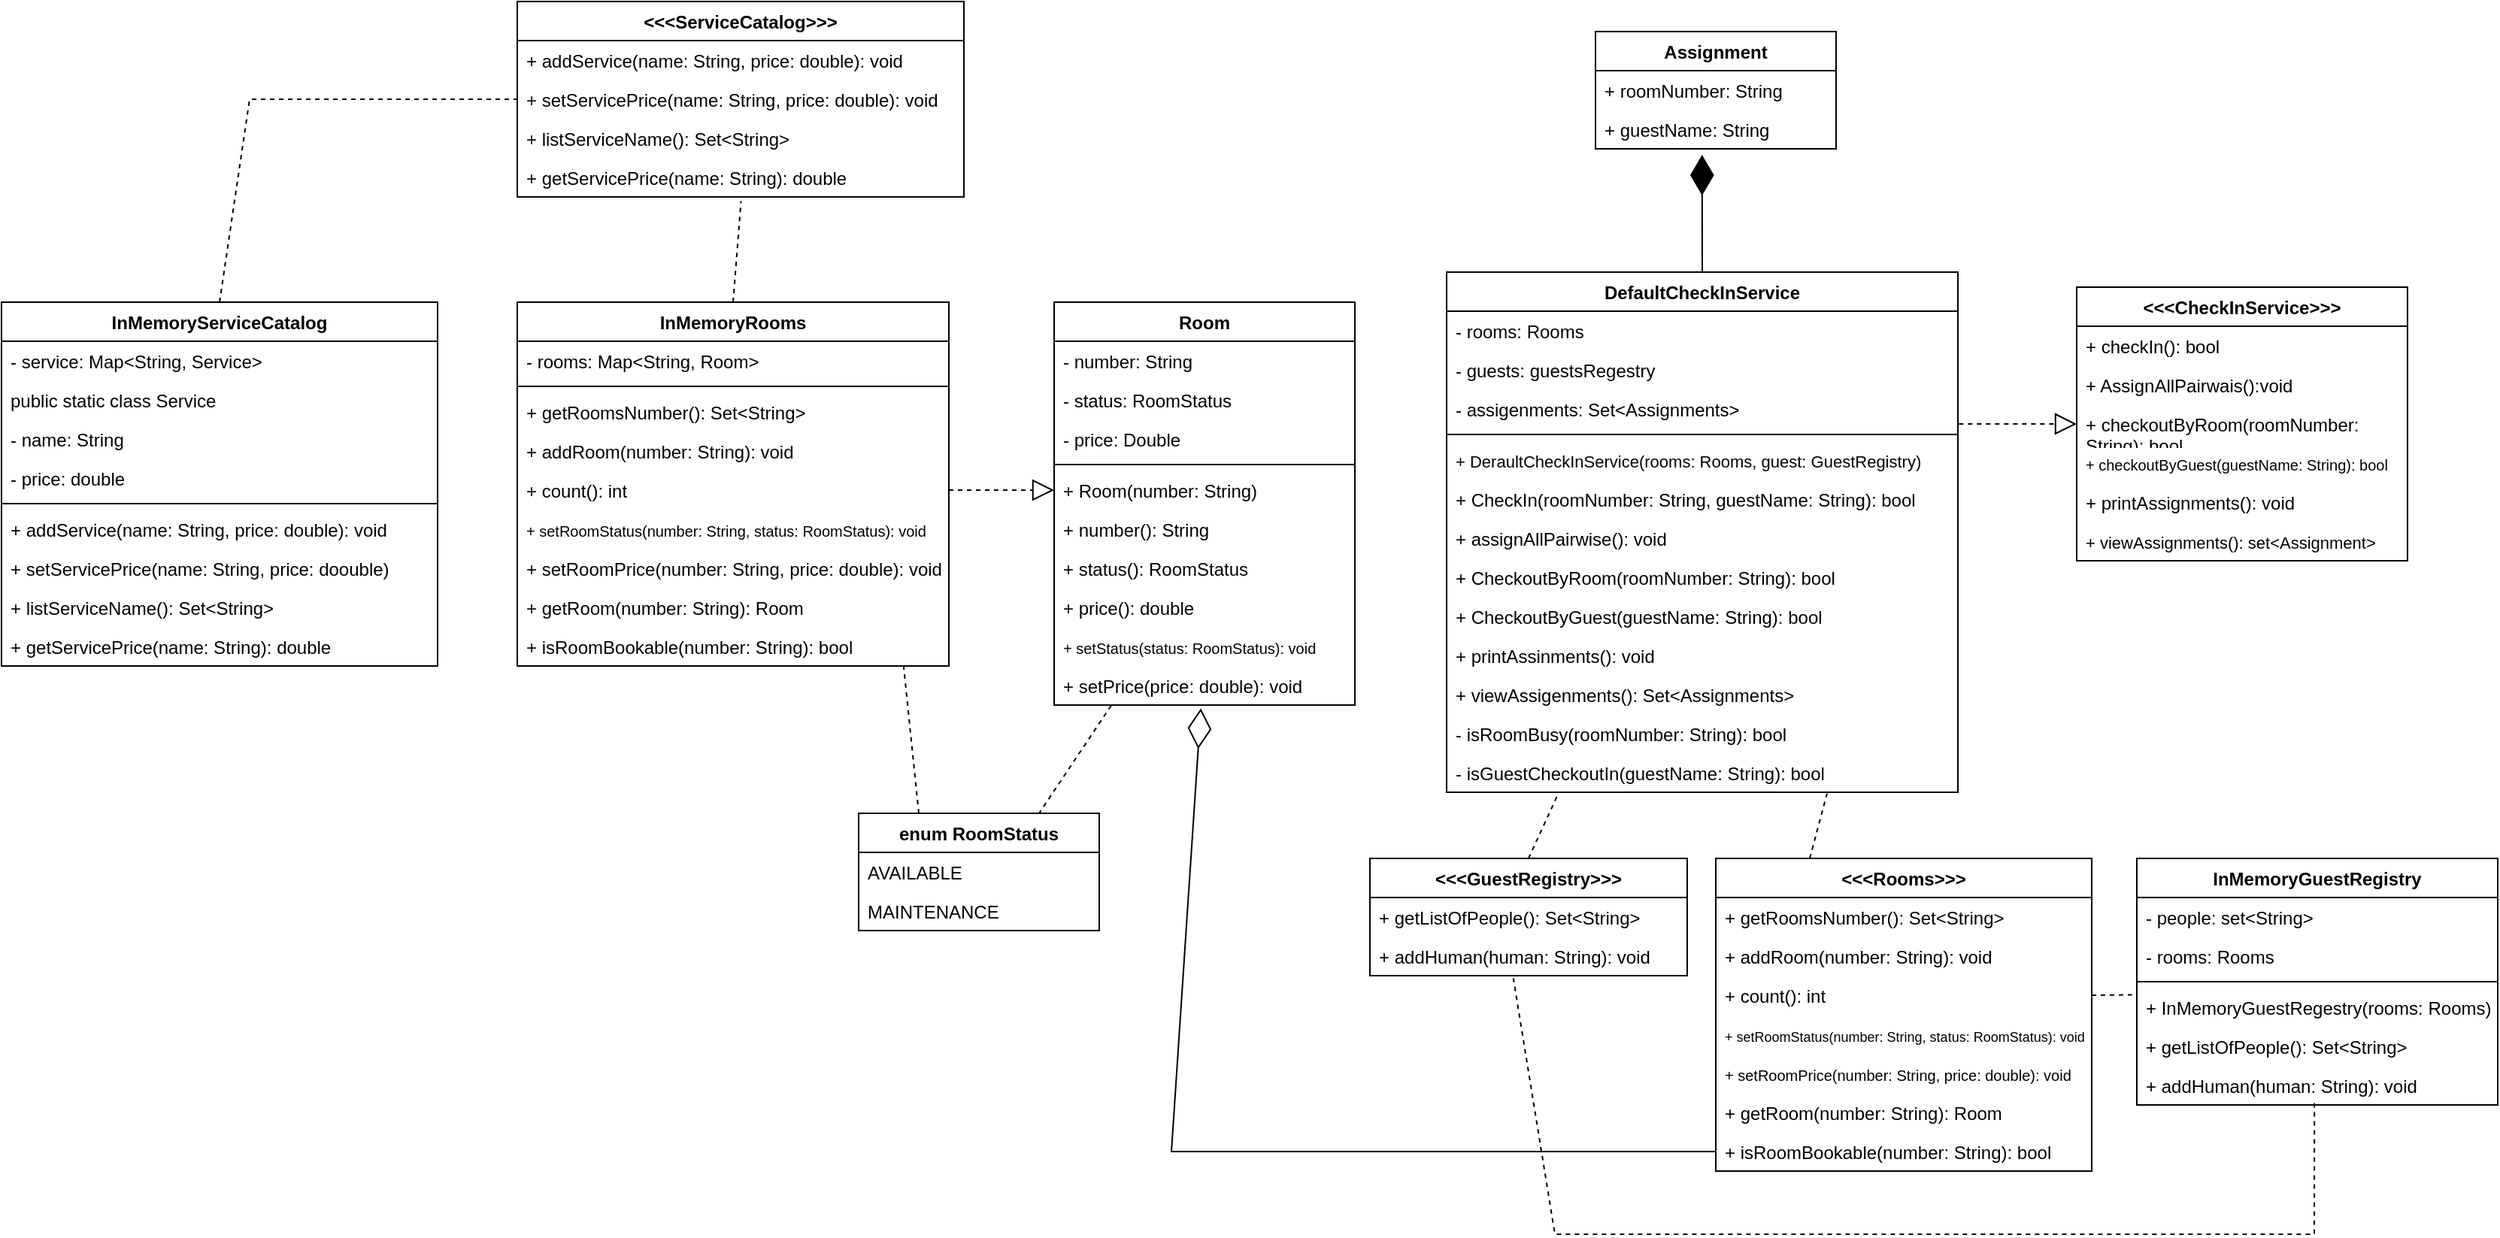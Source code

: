 <mxfile version="28.2.8">
  <diagram name="Страница — 1" id="GmdYmjyLQVZz6QHHyPdl">
    <mxGraphModel dx="2494" dy="-381" grid="1" gridSize="10" guides="1" tooltips="1" connect="1" arrows="1" fold="1" page="1" pageScale="1" pageWidth="827" pageHeight="1169" math="0" shadow="0">
      <root>
        <mxCell id="0" />
        <mxCell id="1" parent="0" />
        <mxCell id="r_7eDQhoXgsMT4AZ9ieX-1" value="Room" style="swimlane;fontStyle=1;align=center;verticalAlign=top;childLayout=stackLayout;horizontal=1;startSize=26;horizontalStack=0;resizeParent=1;resizeParentMax=0;resizeLast=0;collapsible=1;marginBottom=0;whiteSpace=wrap;html=1;strokeWidth=1;swimlaneLine=1;shadow=0;fontSize=12;" vertex="1" parent="1">
          <mxGeometry x="640" y="1660" width="200" height="268" as="geometry" />
        </mxCell>
        <mxCell id="r_7eDQhoXgsMT4AZ9ieX-2" value="- number: String" style="text;align=left;verticalAlign=top;spacingLeft=4;spacingRight=4;overflow=hidden;rotatable=0;points=[[0,0.5],[1,0.5]];portConstraint=eastwest;whiteSpace=wrap;html=1;strokeWidth=1;swimlaneLine=1;shadow=0;fontSize=12;" vertex="1" parent="r_7eDQhoXgsMT4AZ9ieX-1">
          <mxGeometry y="26" width="200" height="26" as="geometry" />
        </mxCell>
        <mxCell id="r_7eDQhoXgsMT4AZ9ieX-50" value="- status: RoomStatus" style="text;align=left;verticalAlign=top;spacingLeft=4;spacingRight=4;overflow=hidden;rotatable=0;points=[[0,0.5],[1,0.5]];portConstraint=eastwest;whiteSpace=wrap;html=1;strokeWidth=1;swimlaneLine=1;shadow=0;fontSize=12;" vertex="1" parent="r_7eDQhoXgsMT4AZ9ieX-1">
          <mxGeometry y="52" width="200" height="26" as="geometry" />
        </mxCell>
        <mxCell id="r_7eDQhoXgsMT4AZ9ieX-51" value="- price: Double" style="text;align=left;verticalAlign=top;spacingLeft=4;spacingRight=4;overflow=hidden;rotatable=0;points=[[0,0.5],[1,0.5]];portConstraint=eastwest;whiteSpace=wrap;html=1;strokeWidth=1;swimlaneLine=1;shadow=0;fontSize=12;" vertex="1" parent="r_7eDQhoXgsMT4AZ9ieX-1">
          <mxGeometry y="78" width="200" height="26" as="geometry" />
        </mxCell>
        <mxCell id="r_7eDQhoXgsMT4AZ9ieX-3" value="" style="line;strokeWidth=1;align=left;verticalAlign=middle;spacingTop=-1;spacingLeft=3;spacingRight=3;rotatable=0;labelPosition=right;points=[];portConstraint=eastwest;swimlaneLine=1;shadow=0;fontSize=12;" vertex="1" parent="r_7eDQhoXgsMT4AZ9ieX-1">
          <mxGeometry y="104" width="200" height="8" as="geometry" />
        </mxCell>
        <mxCell id="r_7eDQhoXgsMT4AZ9ieX-4" value="+ Room(number: String)" style="text;align=left;verticalAlign=top;spacingLeft=4;spacingRight=4;overflow=hidden;rotatable=0;points=[[0,0.5],[1,0.5]];portConstraint=eastwest;whiteSpace=wrap;html=1;strokeWidth=1;swimlaneLine=1;shadow=0;fontSize=12;" vertex="1" parent="r_7eDQhoXgsMT4AZ9ieX-1">
          <mxGeometry y="112" width="200" height="26" as="geometry" />
        </mxCell>
        <mxCell id="r_7eDQhoXgsMT4AZ9ieX-52" value="+ number(): String" style="text;align=left;verticalAlign=top;spacingLeft=4;spacingRight=4;overflow=hidden;rotatable=0;points=[[0,0.5],[1,0.5]];portConstraint=eastwest;whiteSpace=wrap;html=1;strokeWidth=1;swimlaneLine=1;shadow=0;fontSize=12;" vertex="1" parent="r_7eDQhoXgsMT4AZ9ieX-1">
          <mxGeometry y="138" width="200" height="26" as="geometry" />
        </mxCell>
        <mxCell id="r_7eDQhoXgsMT4AZ9ieX-53" value="+ status(): RoomStatus" style="text;align=left;verticalAlign=top;spacingLeft=4;spacingRight=4;overflow=hidden;rotatable=0;points=[[0,0.5],[1,0.5]];portConstraint=eastwest;whiteSpace=wrap;html=1;strokeWidth=1;swimlaneLine=1;shadow=0;fontSize=12;" vertex="1" parent="r_7eDQhoXgsMT4AZ9ieX-1">
          <mxGeometry y="164" width="200" height="26" as="geometry" />
        </mxCell>
        <mxCell id="r_7eDQhoXgsMT4AZ9ieX-54" value="+ price(): double" style="text;align=left;verticalAlign=top;spacingLeft=4;spacingRight=4;overflow=hidden;rotatable=0;points=[[0,0.5],[1,0.5]];portConstraint=eastwest;whiteSpace=wrap;html=1;strokeWidth=1;swimlaneLine=1;shadow=0;fontSize=12;" vertex="1" parent="r_7eDQhoXgsMT4AZ9ieX-1">
          <mxGeometry y="190" width="200" height="26" as="geometry" />
        </mxCell>
        <mxCell id="r_7eDQhoXgsMT4AZ9ieX-55" value="&lt;font style=&quot;font-size: 10px;&quot;&gt;+ setStatus(status: RoomStatus): void&lt;/font&gt;" style="text;align=left;verticalAlign=top;spacingLeft=4;spacingRight=4;overflow=hidden;rotatable=0;points=[[0,0.5],[1,0.5]];portConstraint=eastwest;whiteSpace=wrap;html=1;strokeWidth=1;swimlaneLine=1;shadow=0;fontSize=12;" vertex="1" parent="r_7eDQhoXgsMT4AZ9ieX-1">
          <mxGeometry y="216" width="200" height="26" as="geometry" />
        </mxCell>
        <mxCell id="r_7eDQhoXgsMT4AZ9ieX-56" value="&lt;font&gt;+ setPrice(price: double): void&lt;/font&gt;" style="text;align=left;verticalAlign=top;spacingLeft=4;spacingRight=4;overflow=hidden;rotatable=0;points=[[0,0.5],[1,0.5]];portConstraint=eastwest;whiteSpace=wrap;html=1;strokeWidth=1;swimlaneLine=1;shadow=0;fontSize=12;" vertex="1" parent="r_7eDQhoXgsMT4AZ9ieX-1">
          <mxGeometry y="242" width="200" height="26" as="geometry" />
        </mxCell>
        <mxCell id="r_7eDQhoXgsMT4AZ9ieX-5" value="enum RoomStatus&lt;div&gt;&lt;br&gt;&lt;/div&gt;" style="swimlane;fontStyle=1;align=center;verticalAlign=top;childLayout=stackLayout;horizontal=1;startSize=26;horizontalStack=0;resizeParent=1;resizeParentMax=0;resizeLast=0;collapsible=1;marginBottom=0;whiteSpace=wrap;html=1;strokeWidth=1;swimlaneLine=1;shadow=0;fontSize=12;" vertex="1" parent="1">
          <mxGeometry x="510" y="2000" width="160" height="78" as="geometry" />
        </mxCell>
        <mxCell id="r_7eDQhoXgsMT4AZ9ieX-8" value="AVAILABLE" style="text;align=left;verticalAlign=top;spacingLeft=4;spacingRight=4;overflow=hidden;rotatable=0;points=[[0,0.5],[1,0.5]];portConstraint=eastwest;whiteSpace=wrap;html=1;strokeWidth=1;swimlaneLine=1;shadow=0;fontSize=12;" vertex="1" parent="r_7eDQhoXgsMT4AZ9ieX-5">
          <mxGeometry y="26" width="160" height="26" as="geometry" />
        </mxCell>
        <mxCell id="r_7eDQhoXgsMT4AZ9ieX-49" value="MAINTENANCE" style="text;align=left;verticalAlign=top;spacingLeft=4;spacingRight=4;overflow=hidden;rotatable=0;points=[[0,0.5],[1,0.5]];portConstraint=eastwest;whiteSpace=wrap;html=1;strokeWidth=1;swimlaneLine=1;shadow=0;fontSize=12;" vertex="1" parent="r_7eDQhoXgsMT4AZ9ieX-5">
          <mxGeometry y="52" width="160" height="26" as="geometry" />
        </mxCell>
        <mxCell id="r_7eDQhoXgsMT4AZ9ieX-9" value="Assignment" style="swimlane;fontStyle=1;align=center;verticalAlign=top;childLayout=stackLayout;horizontal=1;startSize=26;horizontalStack=0;resizeParent=1;resizeParentMax=0;resizeLast=0;collapsible=1;marginBottom=0;whiteSpace=wrap;html=1;strokeWidth=1;swimlaneLine=1;shadow=0;fontSize=12;" vertex="1" parent="1">
          <mxGeometry x="1000" y="1480" width="160" height="78" as="geometry" />
        </mxCell>
        <mxCell id="r_7eDQhoXgsMT4AZ9ieX-12" value="+ roomNumber: String" style="text;align=left;verticalAlign=top;spacingLeft=4;spacingRight=4;overflow=hidden;rotatable=0;points=[[0,0.5],[1,0.5]];portConstraint=eastwest;whiteSpace=wrap;html=1;strokeWidth=1;swimlaneLine=1;shadow=0;fontSize=12;" vertex="1" parent="r_7eDQhoXgsMT4AZ9ieX-9">
          <mxGeometry y="26" width="160" height="26" as="geometry" />
        </mxCell>
        <mxCell id="r_7eDQhoXgsMT4AZ9ieX-57" value="+ guestName: String" style="text;align=left;verticalAlign=top;spacingLeft=4;spacingRight=4;overflow=hidden;rotatable=0;points=[[0,0.5],[1,0.5]];portConstraint=eastwest;whiteSpace=wrap;html=1;strokeWidth=1;swimlaneLine=1;shadow=0;fontSize=12;" vertex="1" parent="r_7eDQhoXgsMT4AZ9ieX-9">
          <mxGeometry y="52" width="160" height="26" as="geometry" />
        </mxCell>
        <mxCell id="r_7eDQhoXgsMT4AZ9ieX-13" value="&amp;lt;&amp;lt;&amp;lt;Rooms&amp;gt;&amp;gt;&amp;gt;" style="swimlane;fontStyle=1;align=center;verticalAlign=top;childLayout=stackLayout;horizontal=1;startSize=26;horizontalStack=0;resizeParent=1;resizeParentMax=0;resizeLast=0;collapsible=1;marginBottom=0;whiteSpace=wrap;html=1;strokeWidth=1;swimlaneLine=1;shadow=0;fontSize=12;" vertex="1" parent="1">
          <mxGeometry x="1080" y="2030" width="250" height="208" as="geometry" />
        </mxCell>
        <mxCell id="r_7eDQhoXgsMT4AZ9ieX-16" value="&lt;font&gt;&lt;font&gt;+ getRoomsNumber(): Set&amp;lt;String&lt;/font&gt;&amp;gt;&lt;/font&gt;" style="text;align=left;verticalAlign=top;spacingLeft=4;spacingRight=4;overflow=hidden;rotatable=0;points=[[0,0.5],[1,0.5]];portConstraint=eastwest;whiteSpace=wrap;html=1;strokeWidth=1;swimlaneLine=1;shadow=0;fontSize=12;" vertex="1" parent="r_7eDQhoXgsMT4AZ9ieX-13">
          <mxGeometry y="26" width="250" height="26" as="geometry" />
        </mxCell>
        <mxCell id="r_7eDQhoXgsMT4AZ9ieX-58" value="&lt;font&gt;+ addRoom(number: String): void&lt;/font&gt;" style="text;align=left;verticalAlign=top;spacingLeft=4;spacingRight=4;overflow=hidden;rotatable=0;points=[[0,0.5],[1,0.5]];portConstraint=eastwest;whiteSpace=wrap;html=1;strokeWidth=1;swimlaneLine=1;shadow=0;fontSize=12;" vertex="1" parent="r_7eDQhoXgsMT4AZ9ieX-13">
          <mxGeometry y="52" width="250" height="26" as="geometry" />
        </mxCell>
        <mxCell id="r_7eDQhoXgsMT4AZ9ieX-59" value="+ count(): int" style="text;align=left;verticalAlign=top;spacingLeft=4;spacingRight=4;overflow=hidden;rotatable=0;points=[[0,0.5],[1,0.5]];portConstraint=eastwest;whiteSpace=wrap;html=1;strokeWidth=1;swimlaneLine=1;shadow=0;fontSize=12;" vertex="1" parent="r_7eDQhoXgsMT4AZ9ieX-13">
          <mxGeometry y="78" width="250" height="26" as="geometry" />
        </mxCell>
        <mxCell id="r_7eDQhoXgsMT4AZ9ieX-60" value="&lt;font style=&quot;font-size: 9px;&quot;&gt;+ setRoomStatus(number: String, status: RoomStatus): void&lt;/font&gt;" style="text;align=left;verticalAlign=top;spacingLeft=4;spacingRight=4;overflow=hidden;rotatable=0;points=[[0,0.5],[1,0.5]];portConstraint=eastwest;whiteSpace=wrap;html=1;strokeWidth=1;swimlaneLine=1;shadow=0;fontSize=12;" vertex="1" parent="r_7eDQhoXgsMT4AZ9ieX-13">
          <mxGeometry y="104" width="250" height="26" as="geometry" />
        </mxCell>
        <mxCell id="r_7eDQhoXgsMT4AZ9ieX-61" value="&lt;font style=&quot;font-size: 10px;&quot;&gt;+ setRoomPrice(number: String, price: double): void&lt;/font&gt;" style="text;align=left;verticalAlign=top;spacingLeft=4;spacingRight=4;overflow=hidden;rotatable=0;points=[[0,0.5],[1,0.5]];portConstraint=eastwest;whiteSpace=wrap;html=1;strokeWidth=1;swimlaneLine=1;shadow=0;fontSize=12;" vertex="1" parent="r_7eDQhoXgsMT4AZ9ieX-13">
          <mxGeometry y="130" width="250" height="26" as="geometry" />
        </mxCell>
        <mxCell id="r_7eDQhoXgsMT4AZ9ieX-62" value="+ getRoom(number: String): Room" style="text;align=left;verticalAlign=top;spacingLeft=4;spacingRight=4;overflow=hidden;rotatable=0;points=[[0,0.5],[1,0.5]];portConstraint=eastwest;whiteSpace=wrap;html=1;strokeWidth=1;swimlaneLine=1;shadow=0;fontSize=12;" vertex="1" parent="r_7eDQhoXgsMT4AZ9ieX-13">
          <mxGeometry y="156" width="250" height="26" as="geometry" />
        </mxCell>
        <mxCell id="r_7eDQhoXgsMT4AZ9ieX-63" value="+ isRoomBookable(number: String): bool" style="text;align=left;verticalAlign=top;spacingLeft=4;spacingRight=4;overflow=hidden;rotatable=0;points=[[0,0.5],[1,0.5]];portConstraint=eastwest;whiteSpace=wrap;html=1;strokeWidth=1;swimlaneLine=1;shadow=0;fontSize=12;" vertex="1" parent="r_7eDQhoXgsMT4AZ9ieX-13">
          <mxGeometry y="182" width="250" height="26" as="geometry" />
        </mxCell>
        <mxCell id="r_7eDQhoXgsMT4AZ9ieX-17" value="&amp;lt;&amp;lt;&amp;lt;GuestRegistry&amp;gt;&amp;gt;&amp;gt;" style="swimlane;fontStyle=1;align=center;verticalAlign=top;childLayout=stackLayout;horizontal=1;startSize=26;horizontalStack=0;resizeParent=1;resizeParentMax=0;resizeLast=0;collapsible=1;marginBottom=0;whiteSpace=wrap;html=1;strokeWidth=1;swimlaneLine=1;shadow=0;fontSize=12;" vertex="1" parent="1">
          <mxGeometry x="850" y="2030" width="211" height="78" as="geometry" />
        </mxCell>
        <mxCell id="r_7eDQhoXgsMT4AZ9ieX-20" value="&lt;font&gt;+ getListOfPeople(): Set&amp;lt;String&amp;gt;&lt;/font&gt;" style="text;align=left;verticalAlign=top;spacingLeft=4;spacingRight=4;overflow=hidden;rotatable=0;points=[[0,0.5],[1,0.5]];portConstraint=eastwest;whiteSpace=wrap;html=1;strokeWidth=1;swimlaneLine=1;shadow=0;fontSize=12;" vertex="1" parent="r_7eDQhoXgsMT4AZ9ieX-17">
          <mxGeometry y="26" width="211" height="26" as="geometry" />
        </mxCell>
        <mxCell id="r_7eDQhoXgsMT4AZ9ieX-64" value="&lt;font&gt;+ addHuman(human: String): void&lt;/font&gt;" style="text;align=left;verticalAlign=top;spacingLeft=4;spacingRight=4;overflow=hidden;rotatable=0;points=[[0,0.5],[1,0.5]];portConstraint=eastwest;whiteSpace=wrap;html=1;strokeWidth=1;swimlaneLine=1;shadow=0;fontSize=12;" vertex="1" parent="r_7eDQhoXgsMT4AZ9ieX-17">
          <mxGeometry y="52" width="211" height="26" as="geometry" />
        </mxCell>
        <mxCell id="r_7eDQhoXgsMT4AZ9ieX-21" value="&amp;lt;&amp;lt;&amp;lt;ServiceCatalog&amp;gt;&amp;gt;&amp;gt;" style="swimlane;fontStyle=1;align=center;verticalAlign=top;childLayout=stackLayout;horizontal=1;startSize=26;horizontalStack=0;resizeParent=1;resizeParentMax=0;resizeLast=0;collapsible=1;marginBottom=0;whiteSpace=wrap;html=1;strokeWidth=1;swimlaneLine=1;shadow=0;fontSize=12;" vertex="1" parent="1">
          <mxGeometry x="283" y="1460" width="297" height="130" as="geometry" />
        </mxCell>
        <mxCell id="r_7eDQhoXgsMT4AZ9ieX-24" value="&lt;font&gt;+ addService(name: String, price: double): void&lt;/font&gt;" style="text;align=left;verticalAlign=top;spacingLeft=4;spacingRight=4;overflow=hidden;rotatable=0;points=[[0,0.5],[1,0.5]];portConstraint=eastwest;whiteSpace=wrap;html=1;strokeWidth=1;swimlaneLine=1;shadow=0;fontSize=12;" vertex="1" parent="r_7eDQhoXgsMT4AZ9ieX-21">
          <mxGeometry y="26" width="297" height="26" as="geometry" />
        </mxCell>
        <mxCell id="r_7eDQhoXgsMT4AZ9ieX-65" value="&lt;font&gt;+ setServicePrice(name: String, price: double): void&lt;/font&gt;" style="text;align=left;verticalAlign=top;spacingLeft=4;spacingRight=4;overflow=hidden;rotatable=0;points=[[0,0.5],[1,0.5]];portConstraint=eastwest;whiteSpace=wrap;html=1;strokeWidth=1;swimlaneLine=1;shadow=0;fontSize=12;" vertex="1" parent="r_7eDQhoXgsMT4AZ9ieX-21">
          <mxGeometry y="52" width="297" height="26" as="geometry" />
        </mxCell>
        <mxCell id="r_7eDQhoXgsMT4AZ9ieX-66" value="+ listServiceName(): Set&amp;lt;String&amp;gt;&amp;nbsp;" style="text;align=left;verticalAlign=top;spacingLeft=4;spacingRight=4;overflow=hidden;rotatable=0;points=[[0,0.5],[1,0.5]];portConstraint=eastwest;whiteSpace=wrap;html=1;strokeWidth=1;swimlaneLine=1;shadow=0;fontSize=12;" vertex="1" parent="r_7eDQhoXgsMT4AZ9ieX-21">
          <mxGeometry y="78" width="297" height="26" as="geometry" />
        </mxCell>
        <mxCell id="r_7eDQhoXgsMT4AZ9ieX-67" value="+ getServicePrice(name: String): double" style="text;align=left;verticalAlign=top;spacingLeft=4;spacingRight=4;overflow=hidden;rotatable=0;points=[[0,0.5],[1,0.5]];portConstraint=eastwest;whiteSpace=wrap;html=1;strokeWidth=1;swimlaneLine=1;shadow=0;fontSize=12;" vertex="1" parent="r_7eDQhoXgsMT4AZ9ieX-21">
          <mxGeometry y="104" width="297" height="26" as="geometry" />
        </mxCell>
        <mxCell id="r_7eDQhoXgsMT4AZ9ieX-25" value="&amp;lt;&amp;lt;&amp;lt;CheckInService&amp;gt;&amp;gt;&amp;gt;" style="swimlane;fontStyle=1;align=center;verticalAlign=top;childLayout=stackLayout;horizontal=1;startSize=26;horizontalStack=0;resizeParent=1;resizeParentMax=0;resizeLast=0;collapsible=1;marginBottom=0;whiteSpace=wrap;html=1;strokeWidth=1;swimlaneLine=1;shadow=0;fontSize=12;" vertex="1" parent="1">
          <mxGeometry x="1320" y="1650" width="220" height="182" as="geometry" />
        </mxCell>
        <mxCell id="r_7eDQhoXgsMT4AZ9ieX-28" value="+ checkIn(): bool" style="text;align=left;verticalAlign=top;spacingLeft=4;spacingRight=4;overflow=hidden;rotatable=0;points=[[0,0.5],[1,0.5]];portConstraint=eastwest;whiteSpace=wrap;html=1;strokeWidth=1;swimlaneLine=1;shadow=0;fontSize=12;" vertex="1" parent="r_7eDQhoXgsMT4AZ9ieX-25">
          <mxGeometry y="26" width="220" height="26" as="geometry" />
        </mxCell>
        <mxCell id="r_7eDQhoXgsMT4AZ9ieX-68" value="+ AssignAllPairwais():void" style="text;align=left;verticalAlign=top;spacingLeft=4;spacingRight=4;overflow=hidden;rotatable=0;points=[[0,0.5],[1,0.5]];portConstraint=eastwest;whiteSpace=wrap;html=1;strokeWidth=1;swimlaneLine=1;shadow=0;fontSize=12;" vertex="1" parent="r_7eDQhoXgsMT4AZ9ieX-25">
          <mxGeometry y="52" width="220" height="26" as="geometry" />
        </mxCell>
        <mxCell id="r_7eDQhoXgsMT4AZ9ieX-69" value="&lt;font&gt;&lt;font&gt;+ checkoutByRoom(roomNumber: String): boo&lt;/font&gt;l&lt;/font&gt;" style="text;align=left;verticalAlign=top;spacingLeft=4;spacingRight=4;overflow=hidden;rotatable=0;points=[[0,0.5],[1,0.5]];portConstraint=eastwest;whiteSpace=wrap;html=1;strokeWidth=1;swimlaneLine=1;shadow=0;fontSize=12;" vertex="1" parent="r_7eDQhoXgsMT4AZ9ieX-25">
          <mxGeometry y="78" width="220" height="26" as="geometry" />
        </mxCell>
        <mxCell id="r_7eDQhoXgsMT4AZ9ieX-70" value="&lt;font style=&quot;font-size: 10px;&quot;&gt;&lt;font style=&quot;&quot;&gt;+ checkoutByGuest(guestName: String): boo&lt;/font&gt;l&lt;/font&gt;" style="text;align=left;verticalAlign=top;spacingLeft=4;spacingRight=4;overflow=hidden;rotatable=0;points=[[0,0.5],[1,0.5]];portConstraint=eastwest;whiteSpace=wrap;html=1;strokeWidth=1;swimlaneLine=1;shadow=0;fontSize=12;" vertex="1" parent="r_7eDQhoXgsMT4AZ9ieX-25">
          <mxGeometry y="104" width="220" height="26" as="geometry" />
        </mxCell>
        <mxCell id="r_7eDQhoXgsMT4AZ9ieX-71" value="+ printAssignments(): void" style="text;align=left;verticalAlign=top;spacingLeft=4;spacingRight=4;overflow=hidden;rotatable=0;points=[[0,0.5],[1,0.5]];portConstraint=eastwest;whiteSpace=wrap;html=1;strokeWidth=1;swimlaneLine=1;shadow=0;fontSize=12;" vertex="1" parent="r_7eDQhoXgsMT4AZ9ieX-25">
          <mxGeometry y="130" width="220" height="26" as="geometry" />
        </mxCell>
        <mxCell id="r_7eDQhoXgsMT4AZ9ieX-72" value="&lt;font style=&quot;font-size: 11px;&quot;&gt;+ viewAssignments(): set&amp;lt;Assignment&amp;gt;&lt;/font&gt;" style="text;align=left;verticalAlign=top;spacingLeft=4;spacingRight=4;overflow=hidden;rotatable=0;points=[[0,0.5],[1,0.5]];portConstraint=eastwest;whiteSpace=wrap;html=1;strokeWidth=1;swimlaneLine=1;shadow=0;fontSize=12;" vertex="1" parent="r_7eDQhoXgsMT4AZ9ieX-25">
          <mxGeometry y="156" width="220" height="26" as="geometry" />
        </mxCell>
        <mxCell id="r_7eDQhoXgsMT4AZ9ieX-29" value="InMemoryRooms" style="swimlane;fontStyle=1;align=center;verticalAlign=top;childLayout=stackLayout;horizontal=1;startSize=26;horizontalStack=0;resizeParent=1;resizeParentMax=0;resizeLast=0;collapsible=1;marginBottom=0;whiteSpace=wrap;html=1;strokeWidth=1;swimlaneLine=1;shadow=0;fontSize=12;" vertex="1" parent="1">
          <mxGeometry x="283" y="1660" width="287" height="242" as="geometry" />
        </mxCell>
        <mxCell id="r_7eDQhoXgsMT4AZ9ieX-30" value="&lt;font&gt;- rooms: Map&amp;lt;String, Room&amp;gt;&amp;nbsp;&lt;/font&gt;" style="text;align=left;verticalAlign=top;spacingLeft=4;spacingRight=4;overflow=hidden;rotatable=0;points=[[0,0.5],[1,0.5]];portConstraint=eastwest;whiteSpace=wrap;html=1;strokeWidth=1;swimlaneLine=1;shadow=0;fontSize=12;" vertex="1" parent="r_7eDQhoXgsMT4AZ9ieX-29">
          <mxGeometry y="26" width="287" height="26" as="geometry" />
        </mxCell>
        <mxCell id="r_7eDQhoXgsMT4AZ9ieX-31" value="" style="line;strokeWidth=1;align=left;verticalAlign=middle;spacingTop=-1;spacingLeft=3;spacingRight=3;rotatable=0;labelPosition=right;points=[];portConstraint=eastwest;swimlaneLine=1;shadow=0;fontSize=12;" vertex="1" parent="r_7eDQhoXgsMT4AZ9ieX-29">
          <mxGeometry y="52" width="287" height="8" as="geometry" />
        </mxCell>
        <mxCell id="r_7eDQhoXgsMT4AZ9ieX-32" value="&lt;font&gt;+ getRoomsNumber(): Set&amp;lt;String&amp;gt;&lt;/font&gt;" style="text;align=left;verticalAlign=top;spacingLeft=4;spacingRight=4;overflow=hidden;rotatable=0;points=[[0,0.5],[1,0.5]];portConstraint=eastwest;whiteSpace=wrap;html=1;strokeWidth=1;swimlaneLine=1;shadow=0;fontSize=12;" vertex="1" parent="r_7eDQhoXgsMT4AZ9ieX-29">
          <mxGeometry y="60" width="287" height="26" as="geometry" />
        </mxCell>
        <mxCell id="r_7eDQhoXgsMT4AZ9ieX-73" value="+ addRoom(number: String): void" style="text;align=left;verticalAlign=top;spacingLeft=4;spacingRight=4;overflow=hidden;rotatable=0;points=[[0,0.5],[1,0.5]];portConstraint=eastwest;whiteSpace=wrap;html=1;strokeWidth=1;swimlaneLine=1;shadow=0;fontSize=12;" vertex="1" parent="r_7eDQhoXgsMT4AZ9ieX-29">
          <mxGeometry y="86" width="287" height="26" as="geometry" />
        </mxCell>
        <mxCell id="r_7eDQhoXgsMT4AZ9ieX-74" value="+ count(): int" style="text;align=left;verticalAlign=top;spacingLeft=4;spacingRight=4;overflow=hidden;rotatable=0;points=[[0,0.5],[1,0.5]];portConstraint=eastwest;whiteSpace=wrap;html=1;strokeWidth=1;swimlaneLine=1;shadow=0;fontSize=12;" vertex="1" parent="r_7eDQhoXgsMT4AZ9ieX-29">
          <mxGeometry y="112" width="287" height="26" as="geometry" />
        </mxCell>
        <mxCell id="r_7eDQhoXgsMT4AZ9ieX-75" value="&lt;font style=&quot;font-size: 10px;&quot;&gt;&lt;font style=&quot;&quot;&gt;+ setRoomStatus(number: String, status: RoomStatus): void&lt;/font&gt;&amp;nbsp;&lt;/font&gt;" style="text;align=left;verticalAlign=top;spacingLeft=4;spacingRight=4;overflow=hidden;rotatable=0;points=[[0,0.5],[1,0.5]];portConstraint=eastwest;whiteSpace=wrap;html=1;strokeWidth=1;swimlaneLine=1;shadow=0;fontSize=12;" vertex="1" parent="r_7eDQhoXgsMT4AZ9ieX-29">
          <mxGeometry y="138" width="287" height="26" as="geometry" />
        </mxCell>
        <mxCell id="r_7eDQhoXgsMT4AZ9ieX-76" value="&lt;font&gt;+ setRoomPrice(number: String, price: double): void&lt;/font&gt;" style="text;align=left;verticalAlign=top;spacingLeft=4;spacingRight=4;overflow=hidden;rotatable=0;points=[[0,0.5],[1,0.5]];portConstraint=eastwest;whiteSpace=wrap;html=1;strokeWidth=1;swimlaneLine=1;shadow=0;fontSize=12;" vertex="1" parent="r_7eDQhoXgsMT4AZ9ieX-29">
          <mxGeometry y="164" width="287" height="26" as="geometry" />
        </mxCell>
        <mxCell id="r_7eDQhoXgsMT4AZ9ieX-77" value="+ getRoom(number: String): Room" style="text;align=left;verticalAlign=top;spacingLeft=4;spacingRight=4;overflow=hidden;rotatable=0;points=[[0,0.5],[1,0.5]];portConstraint=eastwest;whiteSpace=wrap;html=1;strokeWidth=1;swimlaneLine=1;shadow=0;fontSize=12;" vertex="1" parent="r_7eDQhoXgsMT4AZ9ieX-29">
          <mxGeometry y="190" width="287" height="26" as="geometry" />
        </mxCell>
        <mxCell id="r_7eDQhoXgsMT4AZ9ieX-78" value="+ isRoomBookable(number: String): bool" style="text;align=left;verticalAlign=top;spacingLeft=4;spacingRight=4;overflow=hidden;rotatable=0;points=[[0,0.5],[1,0.5]];portConstraint=eastwest;whiteSpace=wrap;html=1;strokeWidth=1;swimlaneLine=1;shadow=0;fontSize=12;" vertex="1" parent="r_7eDQhoXgsMT4AZ9ieX-29">
          <mxGeometry y="216" width="287" height="26" as="geometry" />
        </mxCell>
        <mxCell id="r_7eDQhoXgsMT4AZ9ieX-33" value="InMemoryGuestRegistry" style="swimlane;fontStyle=1;align=center;verticalAlign=top;childLayout=stackLayout;horizontal=1;startSize=26;horizontalStack=0;resizeParent=1;resizeParentMax=0;resizeLast=0;collapsible=1;marginBottom=0;whiteSpace=wrap;html=1;strokeWidth=1;swimlaneLine=1;shadow=0;fontSize=12;" vertex="1" parent="1">
          <mxGeometry x="1360" y="2030" width="240" height="164" as="geometry" />
        </mxCell>
        <mxCell id="r_7eDQhoXgsMT4AZ9ieX-34" value="- people: set&amp;lt;String&amp;gt;" style="text;align=left;verticalAlign=top;spacingLeft=4;spacingRight=4;overflow=hidden;rotatable=0;points=[[0,0.5],[1,0.5]];portConstraint=eastwest;whiteSpace=wrap;html=1;strokeWidth=1;swimlaneLine=1;shadow=0;fontSize=12;" vertex="1" parent="r_7eDQhoXgsMT4AZ9ieX-33">
          <mxGeometry y="26" width="240" height="26" as="geometry" />
        </mxCell>
        <mxCell id="r_7eDQhoXgsMT4AZ9ieX-80" value="- rooms: Rooms" style="text;align=left;verticalAlign=top;spacingLeft=4;spacingRight=4;overflow=hidden;rotatable=0;points=[[0,0.5],[1,0.5]];portConstraint=eastwest;whiteSpace=wrap;html=1;strokeWidth=1;swimlaneLine=1;shadow=0;fontSize=12;" vertex="1" parent="r_7eDQhoXgsMT4AZ9ieX-33">
          <mxGeometry y="52" width="240" height="26" as="geometry" />
        </mxCell>
        <mxCell id="r_7eDQhoXgsMT4AZ9ieX-35" value="" style="line;strokeWidth=1;align=left;verticalAlign=middle;spacingTop=-1;spacingLeft=3;spacingRight=3;rotatable=0;labelPosition=right;points=[];portConstraint=eastwest;swimlaneLine=1;shadow=0;fontSize=12;" vertex="1" parent="r_7eDQhoXgsMT4AZ9ieX-33">
          <mxGeometry y="78" width="240" height="8" as="geometry" />
        </mxCell>
        <mxCell id="r_7eDQhoXgsMT4AZ9ieX-36" value="&lt;font&gt;+ InMemoryGuestRegestry(rooms: Rooms)&lt;/font&gt;" style="text;align=left;verticalAlign=top;spacingLeft=4;spacingRight=4;overflow=hidden;rotatable=0;points=[[0,0.5],[1,0.5]];portConstraint=eastwest;whiteSpace=wrap;html=1;strokeWidth=1;swimlaneLine=1;shadow=0;fontSize=12;" vertex="1" parent="r_7eDQhoXgsMT4AZ9ieX-33">
          <mxGeometry y="86" width="240" height="26" as="geometry" />
        </mxCell>
        <mxCell id="r_7eDQhoXgsMT4AZ9ieX-81" value="+ getListOfPeople(): Set&amp;lt;String&amp;gt;" style="text;align=left;verticalAlign=top;spacingLeft=4;spacingRight=4;overflow=hidden;rotatable=0;points=[[0,0.5],[1,0.5]];portConstraint=eastwest;whiteSpace=wrap;html=1;strokeWidth=1;swimlaneLine=1;shadow=0;fontSize=12;" vertex="1" parent="r_7eDQhoXgsMT4AZ9ieX-33">
          <mxGeometry y="112" width="240" height="26" as="geometry" />
        </mxCell>
        <mxCell id="r_7eDQhoXgsMT4AZ9ieX-82" value="+ addHuman(human: String): void" style="text;align=left;verticalAlign=top;spacingLeft=4;spacingRight=4;overflow=hidden;rotatable=0;points=[[0,0.5],[1,0.5]];portConstraint=eastwest;whiteSpace=wrap;html=1;strokeWidth=1;swimlaneLine=1;shadow=0;fontSize=12;" vertex="1" parent="r_7eDQhoXgsMT4AZ9ieX-33">
          <mxGeometry y="138" width="240" height="26" as="geometry" />
        </mxCell>
        <mxCell id="r_7eDQhoXgsMT4AZ9ieX-37" value="InMemoryServiceCatalog" style="swimlane;fontStyle=1;align=center;verticalAlign=top;childLayout=stackLayout;horizontal=1;startSize=26;horizontalStack=0;resizeParent=1;resizeParentMax=0;resizeLast=0;collapsible=1;marginBottom=0;whiteSpace=wrap;html=1;strokeWidth=1;swimlaneLine=1;shadow=0;fontSize=12;" vertex="1" parent="1">
          <mxGeometry x="-60" y="1660" width="290" height="242" as="geometry" />
        </mxCell>
        <mxCell id="r_7eDQhoXgsMT4AZ9ieX-38" value="&lt;font&gt;- service: Map&amp;lt;String, Service&amp;gt;&lt;/font&gt;" style="text;align=left;verticalAlign=top;spacingLeft=4;spacingRight=4;overflow=hidden;rotatable=0;points=[[0,0.5],[1,0.5]];portConstraint=eastwest;whiteSpace=wrap;html=1;strokeWidth=1;swimlaneLine=1;shadow=0;fontSize=12;" vertex="1" parent="r_7eDQhoXgsMT4AZ9ieX-37">
          <mxGeometry y="26" width="290" height="26" as="geometry" />
        </mxCell>
        <mxCell id="r_7eDQhoXgsMT4AZ9ieX-83" value="&lt;font&gt;public static class Service&lt;/font&gt;" style="text;align=left;verticalAlign=top;spacingLeft=4;spacingRight=4;overflow=hidden;rotatable=0;points=[[0,0.5],[1,0.5]];portConstraint=eastwest;whiteSpace=wrap;html=1;strokeWidth=1;swimlaneLine=1;shadow=0;fontSize=12;" vertex="1" parent="r_7eDQhoXgsMT4AZ9ieX-37">
          <mxGeometry y="52" width="290" height="26" as="geometry" />
        </mxCell>
        <mxCell id="r_7eDQhoXgsMT4AZ9ieX-85" value="&lt;font&gt;- name: String&lt;/font&gt;" style="text;align=left;verticalAlign=top;spacingLeft=4;spacingRight=4;overflow=hidden;rotatable=0;points=[[0,0.5],[1,0.5]];portConstraint=eastwest;whiteSpace=wrap;html=1;strokeWidth=1;swimlaneLine=1;shadow=0;fontSize=12;" vertex="1" parent="r_7eDQhoXgsMT4AZ9ieX-37">
          <mxGeometry y="78" width="290" height="26" as="geometry" />
        </mxCell>
        <mxCell id="r_7eDQhoXgsMT4AZ9ieX-86" value="&lt;font&gt;- price: double&lt;/font&gt;" style="text;align=left;verticalAlign=top;spacingLeft=4;spacingRight=4;overflow=hidden;rotatable=0;points=[[0,0.5],[1,0.5]];portConstraint=eastwest;whiteSpace=wrap;html=1;strokeWidth=1;swimlaneLine=1;shadow=0;fontSize=12;" vertex="1" parent="r_7eDQhoXgsMT4AZ9ieX-37">
          <mxGeometry y="104" width="290" height="26" as="geometry" />
        </mxCell>
        <mxCell id="r_7eDQhoXgsMT4AZ9ieX-39" value="" style="line;strokeWidth=1;align=left;verticalAlign=middle;spacingTop=-1;spacingLeft=3;spacingRight=3;rotatable=0;labelPosition=right;points=[];portConstraint=eastwest;swimlaneLine=1;shadow=0;fontSize=12;" vertex="1" parent="r_7eDQhoXgsMT4AZ9ieX-37">
          <mxGeometry y="130" width="290" height="8" as="geometry" />
        </mxCell>
        <mxCell id="r_7eDQhoXgsMT4AZ9ieX-40" value="&lt;font&gt;+ addService(name: String, price: double): void&lt;/font&gt;" style="text;align=left;verticalAlign=top;spacingLeft=4;spacingRight=4;overflow=hidden;rotatable=0;points=[[0,0.5],[1,0.5]];portConstraint=eastwest;whiteSpace=wrap;html=1;strokeWidth=1;swimlaneLine=1;shadow=0;fontSize=12;" vertex="1" parent="r_7eDQhoXgsMT4AZ9ieX-37">
          <mxGeometry y="138" width="290" height="26" as="geometry" />
        </mxCell>
        <mxCell id="r_7eDQhoXgsMT4AZ9ieX-87" value="&lt;font&gt;+ setServicePrice(name: String, price: doouble)&lt;/font&gt;" style="text;align=left;verticalAlign=top;spacingLeft=4;spacingRight=4;overflow=hidden;rotatable=0;points=[[0,0.5],[1,0.5]];portConstraint=eastwest;whiteSpace=wrap;html=1;strokeWidth=1;swimlaneLine=1;shadow=0;fontSize=12;" vertex="1" parent="r_7eDQhoXgsMT4AZ9ieX-37">
          <mxGeometry y="164" width="290" height="26" as="geometry" />
        </mxCell>
        <mxCell id="r_7eDQhoXgsMT4AZ9ieX-88" value="+ listServiceName(): Set&amp;lt;String&amp;gt;" style="text;align=left;verticalAlign=top;spacingLeft=4;spacingRight=4;overflow=hidden;rotatable=0;points=[[0,0.5],[1,0.5]];portConstraint=eastwest;whiteSpace=wrap;html=1;strokeWidth=1;swimlaneLine=1;shadow=0;fontSize=12;" vertex="1" parent="r_7eDQhoXgsMT4AZ9ieX-37">
          <mxGeometry y="190" width="290" height="26" as="geometry" />
        </mxCell>
        <mxCell id="r_7eDQhoXgsMT4AZ9ieX-89" value="+ getServicePrice(name: String): double" style="text;align=left;verticalAlign=top;spacingLeft=4;spacingRight=4;overflow=hidden;rotatable=0;points=[[0,0.5],[1,0.5]];portConstraint=eastwest;whiteSpace=wrap;html=1;strokeWidth=1;swimlaneLine=1;shadow=0;fontSize=12;" vertex="1" parent="r_7eDQhoXgsMT4AZ9ieX-37">
          <mxGeometry y="216" width="290" height="26" as="geometry" />
        </mxCell>
        <mxCell id="r_7eDQhoXgsMT4AZ9ieX-41" value="DefaultCheckInService" style="swimlane;fontStyle=1;align=center;verticalAlign=top;childLayout=stackLayout;horizontal=1;startSize=26;horizontalStack=0;resizeParent=1;resizeParentMax=0;resizeLast=0;collapsible=1;marginBottom=0;whiteSpace=wrap;html=1;strokeWidth=1;swimlaneLine=1;shadow=0;fontSize=12;" vertex="1" parent="1">
          <mxGeometry x="901" y="1640" width="340" height="346" as="geometry" />
        </mxCell>
        <mxCell id="r_7eDQhoXgsMT4AZ9ieX-42" value="- rooms: Rooms" style="text;align=left;verticalAlign=top;spacingLeft=4;spacingRight=4;overflow=hidden;rotatable=0;points=[[0,0.5],[1,0.5]];portConstraint=eastwest;whiteSpace=wrap;html=1;strokeWidth=1;swimlaneLine=1;shadow=0;fontSize=12;" vertex="1" parent="r_7eDQhoXgsMT4AZ9ieX-41">
          <mxGeometry y="26" width="340" height="26" as="geometry" />
        </mxCell>
        <mxCell id="r_7eDQhoXgsMT4AZ9ieX-90" value="- guests: guestsRegestry" style="text;align=left;verticalAlign=top;spacingLeft=4;spacingRight=4;overflow=hidden;rotatable=0;points=[[0,0.5],[1,0.5]];portConstraint=eastwest;whiteSpace=wrap;html=1;strokeWidth=1;swimlaneLine=1;shadow=0;fontSize=12;" vertex="1" parent="r_7eDQhoXgsMT4AZ9ieX-41">
          <mxGeometry y="52" width="340" height="26" as="geometry" />
        </mxCell>
        <mxCell id="r_7eDQhoXgsMT4AZ9ieX-91" value="- assigenments: Set&amp;lt;Assignments&amp;gt;" style="text;align=left;verticalAlign=top;spacingLeft=4;spacingRight=4;overflow=hidden;rotatable=0;points=[[0,0.5],[1,0.5]];portConstraint=eastwest;whiteSpace=wrap;html=1;strokeWidth=1;swimlaneLine=1;shadow=0;fontSize=12;" vertex="1" parent="r_7eDQhoXgsMT4AZ9ieX-41">
          <mxGeometry y="78" width="340" height="26" as="geometry" />
        </mxCell>
        <mxCell id="r_7eDQhoXgsMT4AZ9ieX-43" value="" style="line;strokeWidth=1;align=left;verticalAlign=middle;spacingTop=-1;spacingLeft=3;spacingRight=3;rotatable=0;labelPosition=right;points=[];portConstraint=eastwest;swimlaneLine=1;shadow=0;fontSize=12;" vertex="1" parent="r_7eDQhoXgsMT4AZ9ieX-41">
          <mxGeometry y="104" width="340" height="8" as="geometry" />
        </mxCell>
        <mxCell id="r_7eDQhoXgsMT4AZ9ieX-44" value="&lt;font style=&quot;font-size: 11px;&quot;&gt;+ DeraultCheckInService(rooms: Rooms, guest: GuestRegistry)&lt;/font&gt;" style="text;align=left;verticalAlign=top;spacingLeft=4;spacingRight=4;overflow=hidden;rotatable=0;points=[[0,0.5],[1,0.5]];portConstraint=eastwest;whiteSpace=wrap;html=1;strokeWidth=1;swimlaneLine=1;shadow=0;fontSize=12;" vertex="1" parent="r_7eDQhoXgsMT4AZ9ieX-41">
          <mxGeometry y="112" width="340" height="26" as="geometry" />
        </mxCell>
        <mxCell id="r_7eDQhoXgsMT4AZ9ieX-92" value="+ CheckIn(roomNumber: String, guestName: String): bool" style="text;align=left;verticalAlign=top;spacingLeft=4;spacingRight=4;overflow=hidden;rotatable=0;points=[[0,0.5],[1,0.5]];portConstraint=eastwest;whiteSpace=wrap;html=1;strokeWidth=1;swimlaneLine=1;shadow=0;fontSize=12;" vertex="1" parent="r_7eDQhoXgsMT4AZ9ieX-41">
          <mxGeometry y="138" width="340" height="26" as="geometry" />
        </mxCell>
        <mxCell id="r_7eDQhoXgsMT4AZ9ieX-93" value="+ assignAllPairwise(): void" style="text;align=left;verticalAlign=top;spacingLeft=4;spacingRight=4;overflow=hidden;rotatable=0;points=[[0,0.5],[1,0.5]];portConstraint=eastwest;whiteSpace=wrap;html=1;strokeWidth=1;swimlaneLine=1;shadow=0;fontSize=12;" vertex="1" parent="r_7eDQhoXgsMT4AZ9ieX-41">
          <mxGeometry y="164" width="340" height="26" as="geometry" />
        </mxCell>
        <mxCell id="r_7eDQhoXgsMT4AZ9ieX-94" value="+ CheckoutByRoom(roomNumber: String): bool" style="text;align=left;verticalAlign=top;spacingLeft=4;spacingRight=4;overflow=hidden;rotatable=0;points=[[0,0.5],[1,0.5]];portConstraint=eastwest;whiteSpace=wrap;html=1;strokeWidth=1;swimlaneLine=1;shadow=0;fontSize=12;" vertex="1" parent="r_7eDQhoXgsMT4AZ9ieX-41">
          <mxGeometry y="190" width="340" height="26" as="geometry" />
        </mxCell>
        <mxCell id="r_7eDQhoXgsMT4AZ9ieX-95" value="+ CheckoutByGuest(guestName: String): bool" style="text;align=left;verticalAlign=top;spacingLeft=4;spacingRight=4;overflow=hidden;rotatable=0;points=[[0,0.5],[1,0.5]];portConstraint=eastwest;whiteSpace=wrap;html=1;strokeWidth=1;swimlaneLine=1;shadow=0;fontSize=12;" vertex="1" parent="r_7eDQhoXgsMT4AZ9ieX-41">
          <mxGeometry y="216" width="340" height="26" as="geometry" />
        </mxCell>
        <mxCell id="r_7eDQhoXgsMT4AZ9ieX-96" value="+ printAssinments(): void" style="text;align=left;verticalAlign=top;spacingLeft=4;spacingRight=4;overflow=hidden;rotatable=0;points=[[0,0.5],[1,0.5]];portConstraint=eastwest;whiteSpace=wrap;html=1;strokeWidth=1;swimlaneLine=1;shadow=0;fontSize=12;" vertex="1" parent="r_7eDQhoXgsMT4AZ9ieX-41">
          <mxGeometry y="242" width="340" height="26" as="geometry" />
        </mxCell>
        <mxCell id="r_7eDQhoXgsMT4AZ9ieX-97" value="+ viewAssigenments(): Set&amp;lt;Assignments&amp;gt;" style="text;align=left;verticalAlign=top;spacingLeft=4;spacingRight=4;overflow=hidden;rotatable=0;points=[[0,0.5],[1,0.5]];portConstraint=eastwest;whiteSpace=wrap;html=1;strokeWidth=1;swimlaneLine=1;shadow=0;fontSize=12;" vertex="1" parent="r_7eDQhoXgsMT4AZ9ieX-41">
          <mxGeometry y="268" width="340" height="26" as="geometry" />
        </mxCell>
        <mxCell id="r_7eDQhoXgsMT4AZ9ieX-98" value="- isRoomBusy(roomNumber: String): bool" style="text;align=left;verticalAlign=top;spacingLeft=4;spacingRight=4;overflow=hidden;rotatable=0;points=[[0,0.5],[1,0.5]];portConstraint=eastwest;whiteSpace=wrap;html=1;strokeWidth=1;swimlaneLine=1;shadow=0;fontSize=12;" vertex="1" parent="r_7eDQhoXgsMT4AZ9ieX-41">
          <mxGeometry y="294" width="340" height="26" as="geometry" />
        </mxCell>
        <mxCell id="r_7eDQhoXgsMT4AZ9ieX-99" value="- isGuestCheckoutIn(guestName: String): bool" style="text;align=left;verticalAlign=top;spacingLeft=4;spacingRight=4;overflow=hidden;rotatable=0;points=[[0,0.5],[1,0.5]];portConstraint=eastwest;whiteSpace=wrap;html=1;strokeWidth=1;swimlaneLine=1;shadow=0;fontSize=12;" vertex="1" parent="r_7eDQhoXgsMT4AZ9ieX-41">
          <mxGeometry y="320" width="340" height="26" as="geometry" />
        </mxCell>
        <mxCell id="r_7eDQhoXgsMT4AZ9ieX-101" value="" style="endArrow=block;dashed=1;endFill=0;endSize=12;html=1;rounded=0;exitX=1;exitY=0.5;exitDx=0;exitDy=0;entryX=0;entryY=0.5;entryDx=0;entryDy=0;strokeWidth=1;swimlaneLine=1;shadow=0;fontSize=12;" edge="1" parent="1" source="r_7eDQhoXgsMT4AZ9ieX-74" target="r_7eDQhoXgsMT4AZ9ieX-4">
          <mxGeometry width="160" relative="1" as="geometry">
            <mxPoint x="520" y="1590" as="sourcePoint" />
            <mxPoint x="680" y="1590" as="targetPoint" />
          </mxGeometry>
        </mxCell>
        <mxCell id="r_7eDQhoXgsMT4AZ9ieX-102" value="" style="endArrow=block;dashed=1;endFill=0;endSize=12;html=1;rounded=0;exitX=1.002;exitY=0.884;exitDx=0;exitDy=0;entryX=0;entryY=0.5;entryDx=0;entryDy=0;exitPerimeter=0;strokeWidth=1;swimlaneLine=1;shadow=0;fontSize=12;" edge="1" parent="1" source="r_7eDQhoXgsMT4AZ9ieX-91" target="r_7eDQhoXgsMT4AZ9ieX-69">
          <mxGeometry width="160" relative="1" as="geometry">
            <mxPoint x="1230" y="1620" as="sourcePoint" />
            <mxPoint x="1309.34" y="1620.51" as="targetPoint" />
          </mxGeometry>
        </mxCell>
        <mxCell id="r_7eDQhoXgsMT4AZ9ieX-105" value="" style="endArrow=none;dashed=1;html=1;rounded=0;entryX=0.219;entryY=1.016;entryDx=0;entryDy=0;entryPerimeter=0;exitX=0.5;exitY=0;exitDx=0;exitDy=0;strokeWidth=1;swimlaneLine=1;shadow=0;fontSize=12;" edge="1" parent="1" source="r_7eDQhoXgsMT4AZ9ieX-17" target="r_7eDQhoXgsMT4AZ9ieX-99">
          <mxGeometry width="50" height="50" relative="1" as="geometry">
            <mxPoint x="1160" y="2090" as="sourcePoint" />
            <mxPoint x="1210" y="2040" as="targetPoint" />
          </mxGeometry>
        </mxCell>
        <mxCell id="r_7eDQhoXgsMT4AZ9ieX-106" value="" style="endArrow=none;dashed=1;html=1;rounded=0;exitX=0.25;exitY=0;exitDx=0;exitDy=0;entryX=0.744;entryY=1.035;entryDx=0;entryDy=0;entryPerimeter=0;strokeWidth=1;swimlaneLine=1;shadow=0;fontSize=12;" edge="1" parent="1" source="r_7eDQhoXgsMT4AZ9ieX-13" target="r_7eDQhoXgsMT4AZ9ieX-99">
          <mxGeometry width="50" height="50" relative="1" as="geometry">
            <mxPoint x="1160" y="2090" as="sourcePoint" />
            <mxPoint x="1210" y="2040" as="targetPoint" />
          </mxGeometry>
        </mxCell>
        <mxCell id="r_7eDQhoXgsMT4AZ9ieX-107" value="" style="endArrow=none;dashed=1;html=1;rounded=0;exitX=1;exitY=0.5;exitDx=0;exitDy=0;entryX=-0.013;entryY=0.182;entryDx=0;entryDy=0;entryPerimeter=0;strokeWidth=1;swimlaneLine=1;shadow=0;fontSize=12;" edge="1" parent="1" source="r_7eDQhoXgsMT4AZ9ieX-59" target="r_7eDQhoXgsMT4AZ9ieX-36">
          <mxGeometry width="50" height="50" relative="1" as="geometry">
            <mxPoint x="1340" y="2090" as="sourcePoint" />
            <mxPoint x="1390" y="2040" as="targetPoint" />
          </mxGeometry>
        </mxCell>
        <mxCell id="r_7eDQhoXgsMT4AZ9ieX-110" value="" style="endArrow=diamondThin;endFill=0;endSize=24;html=1;rounded=0;entryX=0.488;entryY=1.086;entryDx=0;entryDy=0;entryPerimeter=0;exitX=0;exitY=0.5;exitDx=0;exitDy=0;strokeWidth=1;swimlaneLine=1;shadow=0;fontSize=12;" edge="1" parent="1" source="r_7eDQhoXgsMT4AZ9ieX-63" target="r_7eDQhoXgsMT4AZ9ieX-56">
          <mxGeometry width="160" relative="1" as="geometry">
            <mxPoint x="890" y="1950" as="sourcePoint" />
            <mxPoint x="1050" y="1950" as="targetPoint" />
            <Array as="points">
              <mxPoint x="718" y="2225" />
            </Array>
          </mxGeometry>
        </mxCell>
        <mxCell id="r_7eDQhoXgsMT4AZ9ieX-111" value="" style="endArrow=diamondThin;endFill=1;endSize=24;html=1;rounded=0;exitX=0.5;exitY=0;exitDx=0;exitDy=0;entryX=0.443;entryY=1.155;entryDx=0;entryDy=0;entryPerimeter=0;strokeWidth=1;swimlaneLine=1;shadow=0;fontSize=12;" edge="1" parent="1" source="r_7eDQhoXgsMT4AZ9ieX-41" target="r_7eDQhoXgsMT4AZ9ieX-57">
          <mxGeometry width="160" relative="1" as="geometry">
            <mxPoint x="890" y="1650" as="sourcePoint" />
            <mxPoint x="1050" y="1650" as="targetPoint" />
          </mxGeometry>
        </mxCell>
        <mxCell id="r_7eDQhoXgsMT4AZ9ieX-113" value="" style="endArrow=none;dashed=1;html=1;rounded=0;exitX=0.5;exitY=0;exitDx=0;exitDy=0;entryX=0.501;entryY=1.107;entryDx=0;entryDy=0;entryPerimeter=0;strokeWidth=1;swimlaneLine=1;shadow=0;fontSize=12;" edge="1" parent="1" source="r_7eDQhoXgsMT4AZ9ieX-29" target="r_7eDQhoXgsMT4AZ9ieX-67">
          <mxGeometry width="50" height="50" relative="1" as="geometry">
            <mxPoint x="530" y="1470" as="sourcePoint" />
            <mxPoint x="580" y="1420" as="targetPoint" />
          </mxGeometry>
        </mxCell>
        <mxCell id="r_7eDQhoXgsMT4AZ9ieX-115" value="" style="endArrow=none;dashed=1;html=1;rounded=0;exitX=0.492;exitY=0.954;exitDx=0;exitDy=0;exitPerimeter=0;entryX=0.452;entryY=1.066;entryDx=0;entryDy=0;entryPerimeter=0;strokeWidth=1;swimlaneLine=1;shadow=0;fontSize=12;" edge="1" parent="1" source="r_7eDQhoXgsMT4AZ9ieX-82" target="r_7eDQhoXgsMT4AZ9ieX-64">
          <mxGeometry width="50" height="50" relative="1" as="geometry">
            <mxPoint x="1170" y="1890" as="sourcePoint" />
            <mxPoint x="1220" y="1840" as="targetPoint" />
            <Array as="points">
              <mxPoint x="1478" y="2280" />
              <mxPoint x="973" y="2280" />
            </Array>
          </mxGeometry>
        </mxCell>
        <mxCell id="r_7eDQhoXgsMT4AZ9ieX-117" value="" style="endArrow=none;dashed=1;html=1;rounded=0;exitX=0.5;exitY=0;exitDx=0;exitDy=0;entryX=0;entryY=0.5;entryDx=0;entryDy=0;strokeWidth=1;swimlaneLine=1;shadow=0;fontSize=12;" edge="1" parent="1" source="r_7eDQhoXgsMT4AZ9ieX-37" target="r_7eDQhoXgsMT4AZ9ieX-65">
          <mxGeometry width="50" height="50" relative="1" as="geometry">
            <mxPoint x="440" y="1620" as="sourcePoint" />
            <mxPoint x="490" y="1570" as="targetPoint" />
            <Array as="points">
              <mxPoint x="105" y="1525" />
            </Array>
          </mxGeometry>
        </mxCell>
        <mxCell id="r_7eDQhoXgsMT4AZ9ieX-118" value="" style="endArrow=none;dashed=1;html=1;rounded=0;exitX=0.895;exitY=0.984;exitDx=0;exitDy=0;exitPerimeter=0;entryX=0.25;entryY=0;entryDx=0;entryDy=0;" edge="1" parent="1" source="r_7eDQhoXgsMT4AZ9ieX-78" target="r_7eDQhoXgsMT4AZ9ieX-5">
          <mxGeometry width="50" height="50" relative="1" as="geometry">
            <mxPoint x="880" y="1940" as="sourcePoint" />
            <mxPoint x="930" y="1890" as="targetPoint" />
          </mxGeometry>
        </mxCell>
        <mxCell id="r_7eDQhoXgsMT4AZ9ieX-119" value="" style="endArrow=none;dashed=1;html=1;rounded=0;exitX=0.19;exitY=1.009;exitDx=0;exitDy=0;exitPerimeter=0;entryX=0.75;entryY=0;entryDx=0;entryDy=0;" edge="1" parent="1" source="r_7eDQhoXgsMT4AZ9ieX-56" target="r_7eDQhoXgsMT4AZ9ieX-5">
          <mxGeometry width="50" height="50" relative="1" as="geometry">
            <mxPoint x="880" y="1940" as="sourcePoint" />
            <mxPoint x="930" y="1890" as="targetPoint" />
          </mxGeometry>
        </mxCell>
      </root>
    </mxGraphModel>
  </diagram>
</mxfile>
